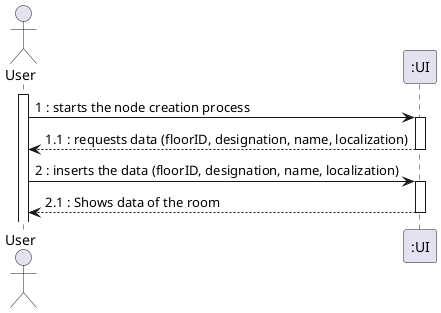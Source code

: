 @startuml
actor "User" as OE

activate OE
OE -> ":UI" : 1 : starts the node creation process
activate ":UI"
":UI" --> OE : 1.1 : requests data (floorID, designation, name, localization)
deactivate ":UI"
OE -> ":UI" : 2 : inserts the data (floorID, designation, name, localization)
activate ":UI"
":UI" --> OE : 2.1 : Shows data of the room


deactivate ":UI"

@enduml
